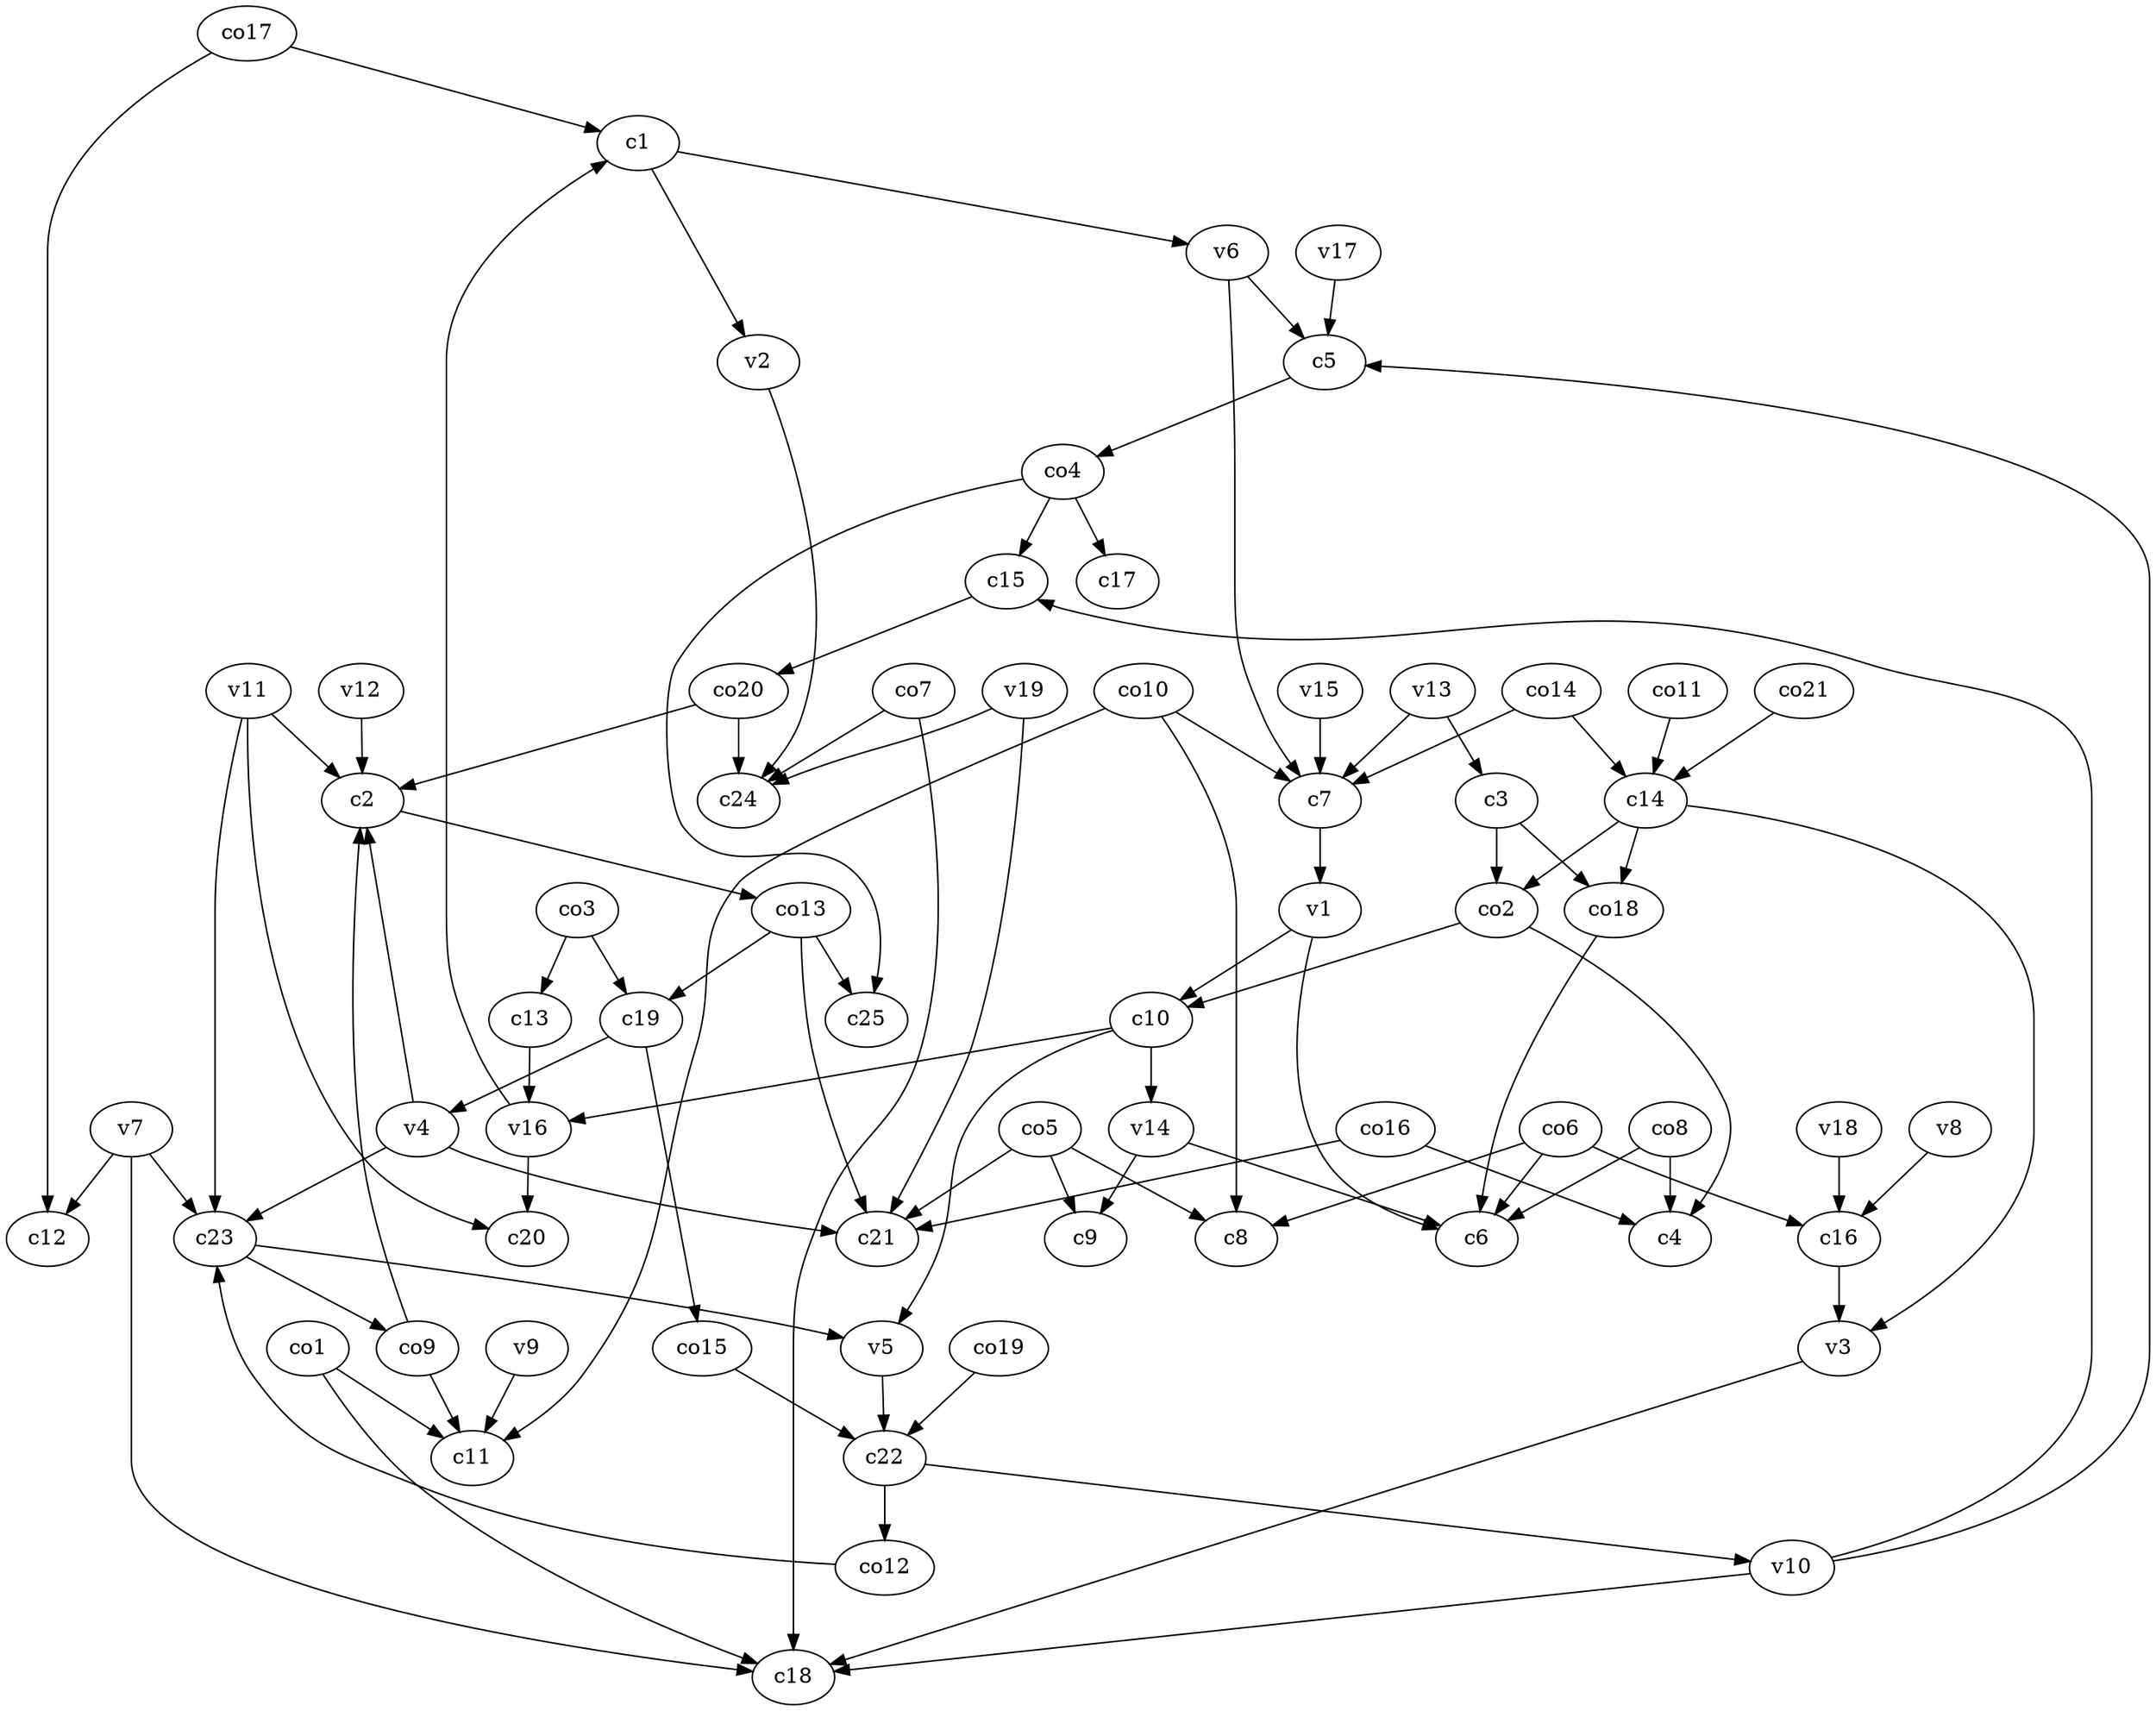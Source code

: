 strict digraph  {
c1;
c2;
c3;
c4;
c5;
c6;
c7;
c8;
c9;
c10;
c11;
c12;
c13;
c14;
c15;
c16;
c17;
c18;
c19;
c20;
c21;
c22;
c23;
c24;
c25;
v1;
v2;
v3;
v4;
v5;
v6;
v7;
v8;
v9;
v10;
v11;
v12;
v13;
v14;
v15;
v16;
v17;
v18;
v19;
co1;
co2;
co3;
co4;
co5;
co6;
co7;
co8;
co9;
co10;
co11;
co12;
co13;
co14;
co15;
co16;
co17;
co18;
co19;
co20;
co21;
c1 -> v2  [weight=1];
c1 -> v6  [weight=1];
c2 -> co13  [weight=1];
c3 -> co2  [weight=1];
c3 -> co18  [weight=1];
c5 -> co4  [weight=1];
c7 -> v1  [weight=1];
c10 -> v14  [weight=1];
c10 -> v16  [weight=1];
c10 -> v5  [weight=1];
c13 -> v16  [weight=1];
c14 -> co18  [weight=1];
c14 -> co2  [weight=1];
c14 -> v3  [weight=1];
c15 -> co20  [weight=1];
c16 -> v3  [weight=1];
c19 -> v4  [weight=1];
c19 -> co15  [weight=1];
c22 -> co12  [weight=1];
c22 -> v10  [weight=1];
c23 -> co9  [weight=1];
c23 -> v5  [weight=1];
v1 -> c6  [weight=1];
v1 -> c10  [weight=1];
v2 -> c24  [weight=1];
v3 -> c18  [weight=1];
v4 -> c23  [weight=1];
v4 -> c21  [weight=1];
v4 -> c2  [weight=1];
v5 -> c22  [weight=1];
v6 -> c7  [weight=1];
v6 -> c5  [weight=1];
v7 -> c12  [weight=1];
v7 -> c18  [weight=1];
v7 -> c23  [weight=1];
v8 -> c16  [weight=1];
v9 -> c11  [weight=1];
v10 -> c15  [weight=1];
v10 -> c18  [weight=1];
v10 -> c5  [weight=1];
v11 -> c23  [weight=1];
v11 -> c2  [weight=1];
v11 -> c20  [weight=1];
v12 -> c2  [weight=1];
v13 -> c3  [weight=1];
v13 -> c7  [weight=1];
v14 -> c9  [weight=1];
v14 -> c6  [weight=1];
v15 -> c7  [weight=1];
v16 -> c1  [weight=1];
v16 -> c20  [weight=1];
v17 -> c5  [weight=1];
v18 -> c16  [weight=1];
v19 -> c24  [weight=1];
v19 -> c21  [weight=1];
co1 -> c18  [weight=1];
co1 -> c11  [weight=1];
co2 -> c4  [weight=1];
co2 -> c10  [weight=1];
co3 -> c19  [weight=1];
co3 -> c13  [weight=1];
co4 -> c17  [weight=1];
co4 -> c25  [weight=1];
co4 -> c15  [weight=1];
co5 -> c8  [weight=1];
co5 -> c9  [weight=1];
co5 -> c21  [weight=1];
co6 -> c16  [weight=1];
co6 -> c8  [weight=1];
co6 -> c6  [weight=1];
co7 -> c24  [weight=1];
co7 -> c18  [weight=1];
co8 -> c4  [weight=1];
co8 -> c6  [weight=1];
co9 -> c11  [weight=1];
co9 -> c2  [weight=1];
co10 -> c8  [weight=1];
co10 -> c7  [weight=1];
co10 -> c11  [weight=1];
co11 -> c14  [weight=1];
co12 -> c23  [weight=1];
co13 -> c25  [weight=1];
co13 -> c21  [weight=1];
co13 -> c19  [weight=1];
co14 -> c7  [weight=1];
co14 -> c14  [weight=1];
co15 -> c22  [weight=1];
co16 -> c21  [weight=1];
co16 -> c4  [weight=1];
co17 -> c1  [weight=1];
co17 -> c12  [weight=1];
co18 -> c6  [weight=1];
co19 -> c22  [weight=1];
co20 -> c2  [weight=1];
co20 -> c24  [weight=1];
co21 -> c14  [weight=1];
}
